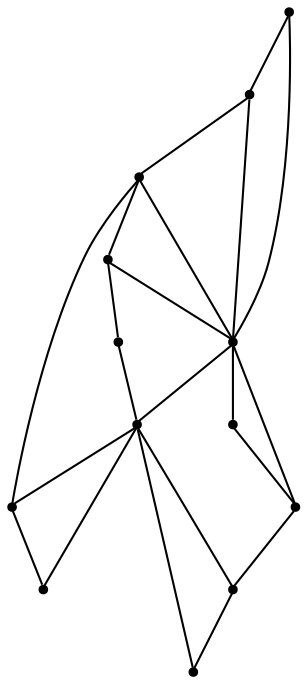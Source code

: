 graph {
  node [shape=point,comment="{\"directed\":false,\"doi\":\"10.4230/LIPIcs.GD.2024.19\",\"figure\":\"7 (2)\"}"]

  v0 [pos="2029.860495042962,1293.446708873535"]
  v1 [pos="1707.5984267074896,1229.0097266254863"]
  v2 [pos="1643.146114793681,1164.5728715385421"]
  v3 [pos="1514.2412365828488,1164.572871538542"]
  v4 [pos="1578.6935484966575,1035.6989070424443"]
  v5 [pos="1449.788670285826,1035.6989070424443"]
  v6 [pos="1256.4312257779707,1293.446708873535"]
  v7 [pos="869.7167501349841,1229.0097266254863"]
  v8 [pos="611.8991078336701,1164.572871538542"]
  v9 [pos="740.8118719241521,1164.572871538542"]
  v10 [pos="805.2564251499178,1035.6989070424443"]
  v11 [pos="676.351546939086,1035.6989070424443"]
  v12 [pos="547.4466687282542,1035.6989070424443"]

  v0 -- v1 [id="-1",pos="2029.860495042962,1293.446708873535 1707.5984267074896,1229.0097266254863 1707.5984267074896,1229.0097266254863 1707.5984267074896,1229.0097266254863"]
  v6 -- v0 [id="-3",pos="1256.4312257779707,1293.446708873535 2029.860495042962,1293.446708873535 2029.860495042962,1293.446708873535 2029.860495042962,1293.446708873535"]
  v7 -- v1 [id="-6",pos="869.7167501349841,1229.0097266254863 1707.5984267074896,1229.0097266254863 1707.5984267074896,1229.0097266254863 1707.5984267074896,1229.0097266254863"]
  v8 -- v9 [id="-9",pos="611.8991078336701,1164.572871538542 740.8118719241521,1164.572871538542 740.8118719241521,1164.572871538542 740.8118719241521,1164.572871538542"]
  v9 -- v3 [id="-10",pos="740.8118719241521,1164.572871538542 1514.2412365828488,1164.572871538542 1514.2412365828488,1164.572871538542 1514.2412365828488,1164.572871538542"]
  v3 -- v2 [id="-11",pos="1514.2412365828488,1164.572871538542 1643.146114793681,1164.5728715385421 1643.146114793681,1164.5728715385421 1643.146114793681,1164.5728715385421"]
  v12 -- v11 [id="-15",pos="547.4466687282542,1035.6989070424443 676.351546939086,1035.6989070424443 676.351546939086,1035.6989070424443 676.351546939086,1035.6989070424443"]
  v11 -- v10 [id="-16",pos="676.351546939086,1035.6989070424443 805.2564251499178,1035.6989070424443 805.2564251499178,1035.6989070424443 805.2564251499178,1035.6989070424443"]
  v10 -- v5 [id="-17",pos="805.2564251499178,1035.6989070424443 1449.788670285826,1035.6989070424443 1449.788670285826,1035.6989070424443 1449.788670285826,1035.6989070424443"]
  v5 -- v4 [id="-18",pos="1449.788670285826,1035.6989070424443 1578.6935484966575,1035.6989070424443 1578.6935484966575,1035.6989070424443 1578.6935484966575,1035.6989070424443"]
  v1 -- v5 [id="-21",pos="1707.5984267074896,1229.0097266254863 1449.7888292753348,1164.5727443774376 1449.7888292753348,1164.5727443774376 1449.7888292753348,1164.5727443774376 1449.788670285826,1035.6989070424443 1449.788670285826,1035.6989070424443 1449.788670285826,1035.6989070424443"]
  v12 -- v7 [id="-23",pos="547.4466687282542,1035.6989070424443 547.4467323240577,1164.5727443774376 547.4467323240577,1164.5727443774376 547.4467323240577,1164.5727443774376 869.7167501349841,1229.0097266254863 869.7167501349841,1229.0097266254863 869.7167501349841,1229.0097266254863"]
  v11 -- v7 [id="-27",pos="676.351546939086,1035.6989070424443 676.351546939086,1164.5727443774376 676.351546939086,1164.5727443774376 676.351546939086,1164.5727443774376 869.7167501349841,1229.0097266254863 869.7167501349841,1229.0097266254863 869.7167501349841,1229.0097266254863"]
  v10 -- v7 [id="-31",pos="805.2564251499178,1035.6989070424443 805.2563615541143,1164.5727443774376 805.2563615541143,1164.5727443774376 805.2563615541143,1164.5727443774376 869.7167501349841,1229.0097266254863 869.7167501349841,1229.0097266254863 869.7167501349841,1229.0097266254863"]
  v10 -- v6 [id="-32",pos="805.2564251499178,1035.6989070424443 805.2563615541143,906.8249425463466 805.2563615541143,906.8249425463466 805.2563615541143,906.8249425463466 1256.4233716962224,906.8249425463466 1256.4233716962224,906.8249425463466 1256.4233716962224,906.8249425463466 1256.4312257779707,1293.446708873535 1256.4312257779707,1293.446708873535 1256.4312257779707,1293.446708873535"]
  v7 -- v9 [id="-36",pos="869.7167501349841,1229.0097266254863 740.8118719241521,1164.572871538542 740.8118719241521,1164.572871538542 740.8118719241521,1164.572871538542"]
  v7 -- v8 [id="-37",pos="869.7167501349841,1229.0097266254863 611.8991078336701,1164.572871538542 611.8991078336701,1164.572871538542 611.8991078336701,1164.572871538542"]
  v1 -- v4 [id="-39",pos="1707.5984267074896,1229.0097266254863 1578.6935802945595,1164.5727443774376 1578.6935802945595,1164.5727443774376 1578.6935802945595,1164.5727443774376 1578.6935484966575,1035.6989070424443 1578.6935484966575,1035.6989070424443 1578.6935484966575,1035.6989070424443"]
  v1 -- v2 [id="-40",pos="1707.5984267074896,1229.0097266254863 1643.146114793681,1164.5728715385421 1643.146114793681,1164.5728715385421 1643.146114793681,1164.5728715385421"]
  v1 -- v3 [id="-41",pos="1707.5984267074896,1229.0097266254863 1514.2412365828488,1164.572871538542 1514.2412365828488,1164.572871538542 1514.2412365828488,1164.572871538542"]
  v6 -- v7 [id="-45",pos="1256.4312257779707,1293.446708873535 869.7167501349841,1229.0097266254863 869.7167501349841,1229.0097266254863 869.7167501349841,1229.0097266254863"]
}